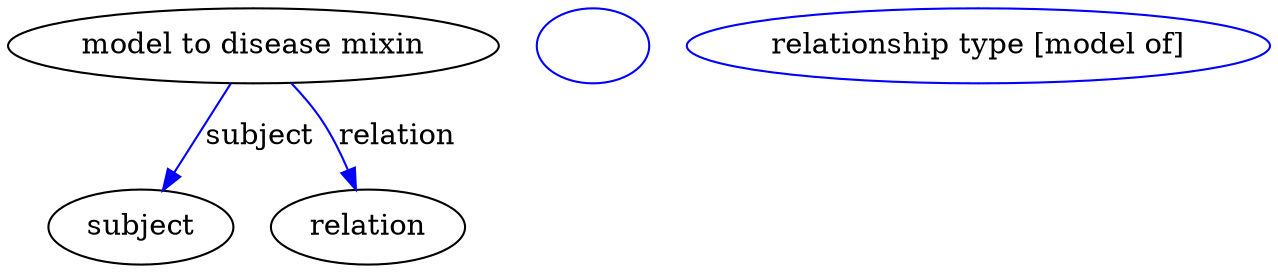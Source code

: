 digraph {
	graph [bb="0,0,491.97,122"];
	node [label="\N"];
	"model to disease mixin"	 [height=0.5,
		label="model to disease mixin",
		pos="91.896,104",
		width=2.5527];
	subject	 [height=0.5,
		pos="46.896,18",
		width=0.97656];
	"model to disease mixin" -> subject	 [color=blue,
		label=subject,
		lp="92.724,61",
		pos="e,56.118,35.624 82.353,85.762 76.124,73.859 67.887,58.116 60.92,44.801",
		style=solid];
	relation	 [height=0.5,
		pos="136.9,18",
		width=1.031];
	"model to disease mixin" -> relation	 [color=blue,
		label=relation,
		lp="142.28,61",
		pos="e,129.81,35.902 104.15,86.013 107.8,80.357 111.68,74.016 114.9,68 118.76,60.791 122.51,52.767 125.79,45.294",
		style=solid];
	"model to disease mixin subject"	 [color=blue,
		height=0.5,
		label="",
		pos="228.9,104",
		width=0.75];
	"model to disease mixin relation"	 [color=blue,
		height=0.5,
		label="relationship type [model of]",
		pos="382.9,104",
		width=3.0299];
}
